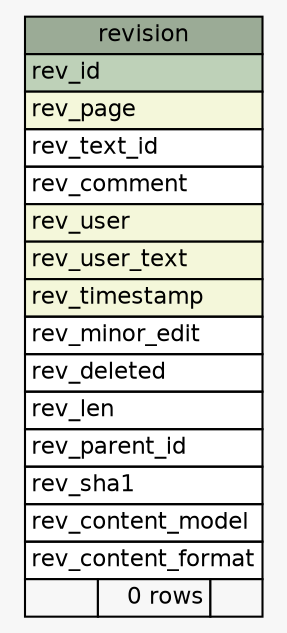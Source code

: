 // dot 2.38.0 on Linux 3.14.35-28.38.amzn1.x86_64
// SchemaSpy rev Unknown
digraph "revision" {
  graph [
    rankdir="RL"
    bgcolor="#f7f7f7"
    nodesep="0.18"
    ranksep="0.46"
    fontname="Helvetica"
    fontsize="11"
  ];
  node [
    fontname="Helvetica"
    fontsize="11"
    shape="plaintext"
  ];
  edge [
    arrowsize="0.8"
  ];
  "revision" [
    label=<
    <TABLE BORDER="0" CELLBORDER="1" CELLSPACING="0" BGCOLOR="#ffffff">
      <TR><TD COLSPAN="3" BGCOLOR="#9bab96" ALIGN="CENTER">revision</TD></TR>
      <TR><TD PORT="rev_id" COLSPAN="3" BGCOLOR="#bed1b8" ALIGN="LEFT">rev_id</TD></TR>
      <TR><TD PORT="rev_page" COLSPAN="3" BGCOLOR="#f4f7da" ALIGN="LEFT">rev_page</TD></TR>
      <TR><TD PORT="rev_text_id" COLSPAN="3" ALIGN="LEFT">rev_text_id</TD></TR>
      <TR><TD PORT="rev_comment" COLSPAN="3" ALIGN="LEFT">rev_comment</TD></TR>
      <TR><TD PORT="rev_user" COLSPAN="3" BGCOLOR="#f4f7da" ALIGN="LEFT">rev_user</TD></TR>
      <TR><TD PORT="rev_user_text" COLSPAN="3" BGCOLOR="#f4f7da" ALIGN="LEFT">rev_user_text</TD></TR>
      <TR><TD PORT="rev_timestamp" COLSPAN="3" BGCOLOR="#f4f7da" ALIGN="LEFT">rev_timestamp</TD></TR>
      <TR><TD PORT="rev_minor_edit" COLSPAN="3" ALIGN="LEFT">rev_minor_edit</TD></TR>
      <TR><TD PORT="rev_deleted" COLSPAN="3" ALIGN="LEFT">rev_deleted</TD></TR>
      <TR><TD PORT="rev_len" COLSPAN="3" ALIGN="LEFT">rev_len</TD></TR>
      <TR><TD PORT="rev_parent_id" COLSPAN="3" ALIGN="LEFT">rev_parent_id</TD></TR>
      <TR><TD PORT="rev_sha1" COLSPAN="3" ALIGN="LEFT">rev_sha1</TD></TR>
      <TR><TD PORT="rev_content_model" COLSPAN="3" ALIGN="LEFT">rev_content_model</TD></TR>
      <TR><TD PORT="rev_content_format" COLSPAN="3" ALIGN="LEFT">rev_content_format</TD></TR>
      <TR><TD ALIGN="LEFT" BGCOLOR="#f7f7f7">  </TD><TD ALIGN="RIGHT" BGCOLOR="#f7f7f7">0 rows</TD><TD ALIGN="RIGHT" BGCOLOR="#f7f7f7">  </TD></TR>
    </TABLE>>
    URL="tables/revision.html"
    tooltip="revision"
  ];
}
